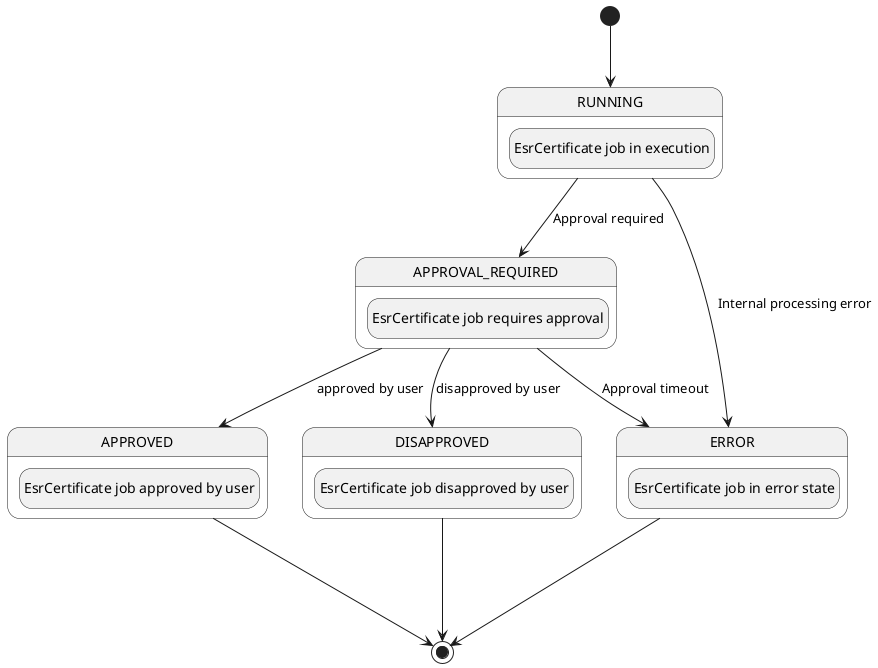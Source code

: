 @startuml

skinparam monochrome true
skinparam shadowing false

hide empty description

state RUNNING {
    state "EsrCertificate job in execution"
}
state APPROVAL_REQUIRED {
    state "EsrCertificate job requires approval"
}
state APPROVED {
    state "EsrCertificate job approved by user"
}
state DISAPPROVED {
    state "EsrCertificate job disapproved by user"
}
state ERROR {
    state "EsrCertificate job in error state"
}

[*] --> RUNNING
RUNNING --> APPROVAL_REQUIRED : Approval required
APPROVAL_REQUIRED --> ERROR : Approval timeout
APPROVAL_REQUIRED --> APPROVED : approved by user
APPROVAL_REQUIRED --> DISAPPROVED  : disapproved by user
APPROVED ---> [*]
DISAPPROVED ---> [*]
RUNNING --> ERROR : Internal processing error
ERROR ---> [*]

@enduml
